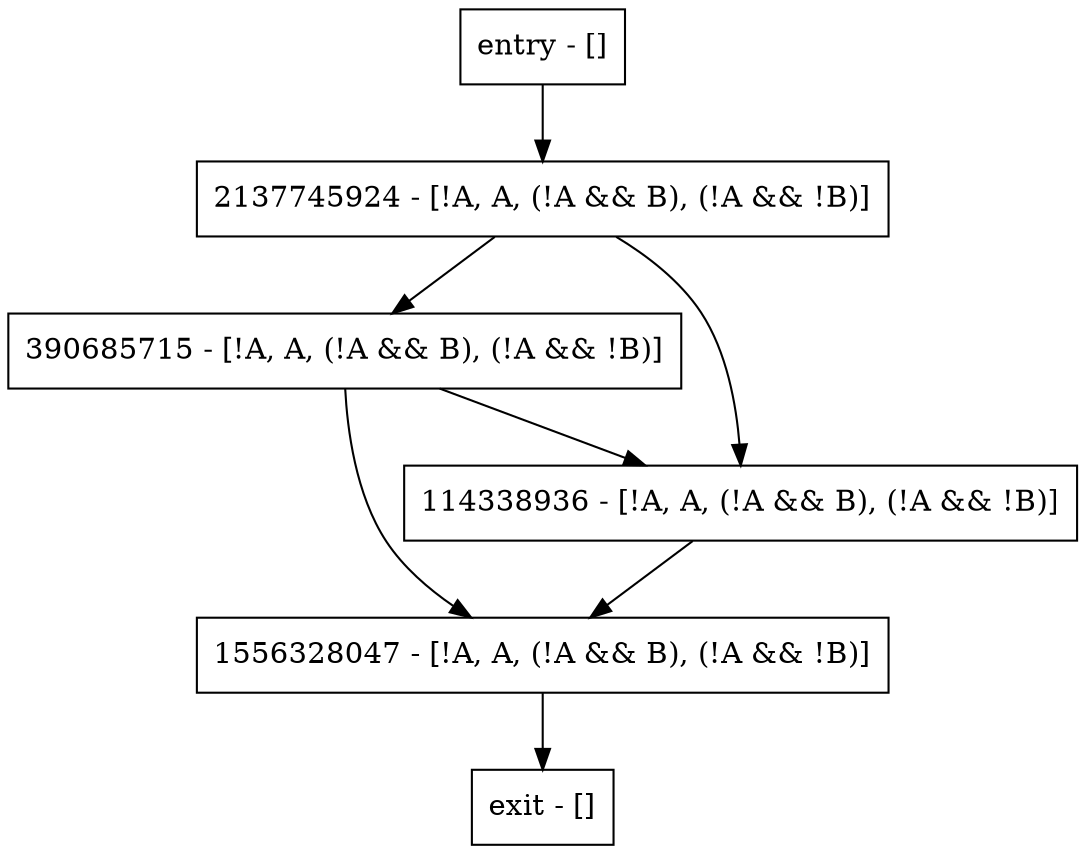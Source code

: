 digraph foo {
node [shape=record];
entry [label="entry - []"];
exit [label="exit - []"];
390685715 [label="390685715 - [!A, A, (!A && B), (!A && !B)]"];
2137745924 [label="2137745924 - [!A, A, (!A && B), (!A && !B)]"];
1556328047 [label="1556328047 - [!A, A, (!A && B), (!A && !B)]"];
114338936 [label="114338936 - [!A, A, (!A && B), (!A && !B)]"];
entry;
exit;
entry -> 2137745924;
390685715 -> 1556328047;
390685715 -> 114338936;
2137745924 -> 390685715;
2137745924 -> 114338936;
1556328047 -> exit;
114338936 -> 1556328047;
}
